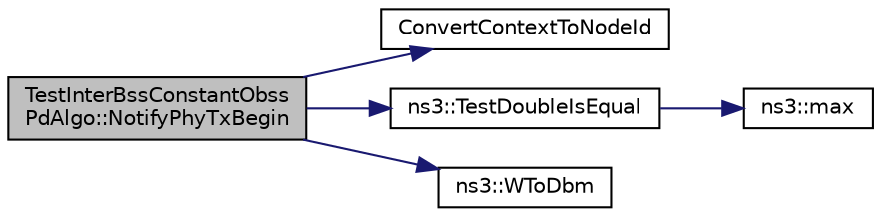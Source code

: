 digraph "TestInterBssConstantObssPdAlgo::NotifyPhyTxBegin"
{
 // LATEX_PDF_SIZE
  edge [fontname="Helvetica",fontsize="10",labelfontname="Helvetica",labelfontsize="10"];
  node [fontname="Helvetica",fontsize="10",shape=record];
  rankdir="LR";
  Node1 [label="TestInterBssConstantObss\lPdAlgo::NotifyPhyTxBegin",height=0.2,width=0.4,color="black", fillcolor="grey75", style="filled", fontcolor="black",tooltip="Notify Phy transmit begin."];
  Node1 -> Node2 [color="midnightblue",fontsize="10",style="solid",fontname="Helvetica"];
  Node2 [label="ConvertContextToNodeId",height=0.2,width=0.4,color="black", fillcolor="white", style="filled",URL="$inter-bss-test-suite_8cc.html#a49d821201622b5ac8299ca9dc5f8d9a4",tooltip=" "];
  Node1 -> Node3 [color="midnightblue",fontsize="10",style="solid",fontname="Helvetica"];
  Node3 [label="ns3::TestDoubleIsEqual",height=0.2,width=0.4,color="black", fillcolor="white", style="filled",URL="$group__testing.html#ga13a5d60f4d34641d7e2fd799f2c4d952",tooltip="Compare two double precision floating point numbers and declare them equal if they are within some ep..."];
  Node3 -> Node4 [color="midnightblue",fontsize="10",style="solid",fontname="Helvetica"];
  Node4 [label="ns3::max",height=0.2,width=0.4,color="black", fillcolor="white", style="filled",URL="$namespacens3.html#a548291fa9e4e7d6a57814dfcbbebce9b",tooltip=" "];
  Node1 -> Node5 [color="midnightblue",fontsize="10",style="solid",fontname="Helvetica"];
  Node5 [label="ns3::WToDbm",height=0.2,width=0.4,color="black", fillcolor="white", style="filled",URL="$namespacens3.html#a256abf4ba6bab6e20f8419fff00e73e2",tooltip="Convert from Watts to dBm."];
}
